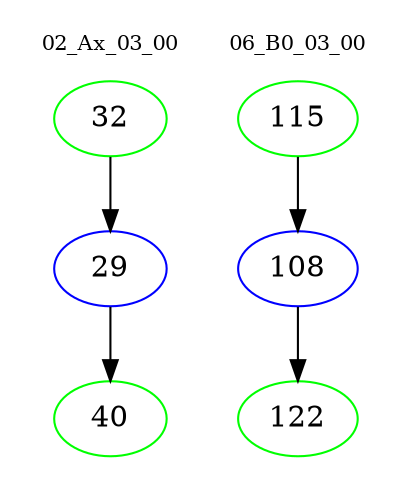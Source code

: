 digraph{
subgraph cluster_0 {
color = white
label = "02_Ax_03_00";
fontsize=10;
T0_32 [label="32", color="green"]
T0_32 -> T0_29 [color="black"]
T0_29 [label="29", color="blue"]
T0_29 -> T0_40 [color="black"]
T0_40 [label="40", color="green"]
}
subgraph cluster_1 {
color = white
label = "06_B0_03_00";
fontsize=10;
T1_115 [label="115", color="green"]
T1_115 -> T1_108 [color="black"]
T1_108 [label="108", color="blue"]
T1_108 -> T1_122 [color="black"]
T1_122 [label="122", color="green"]
}
}
